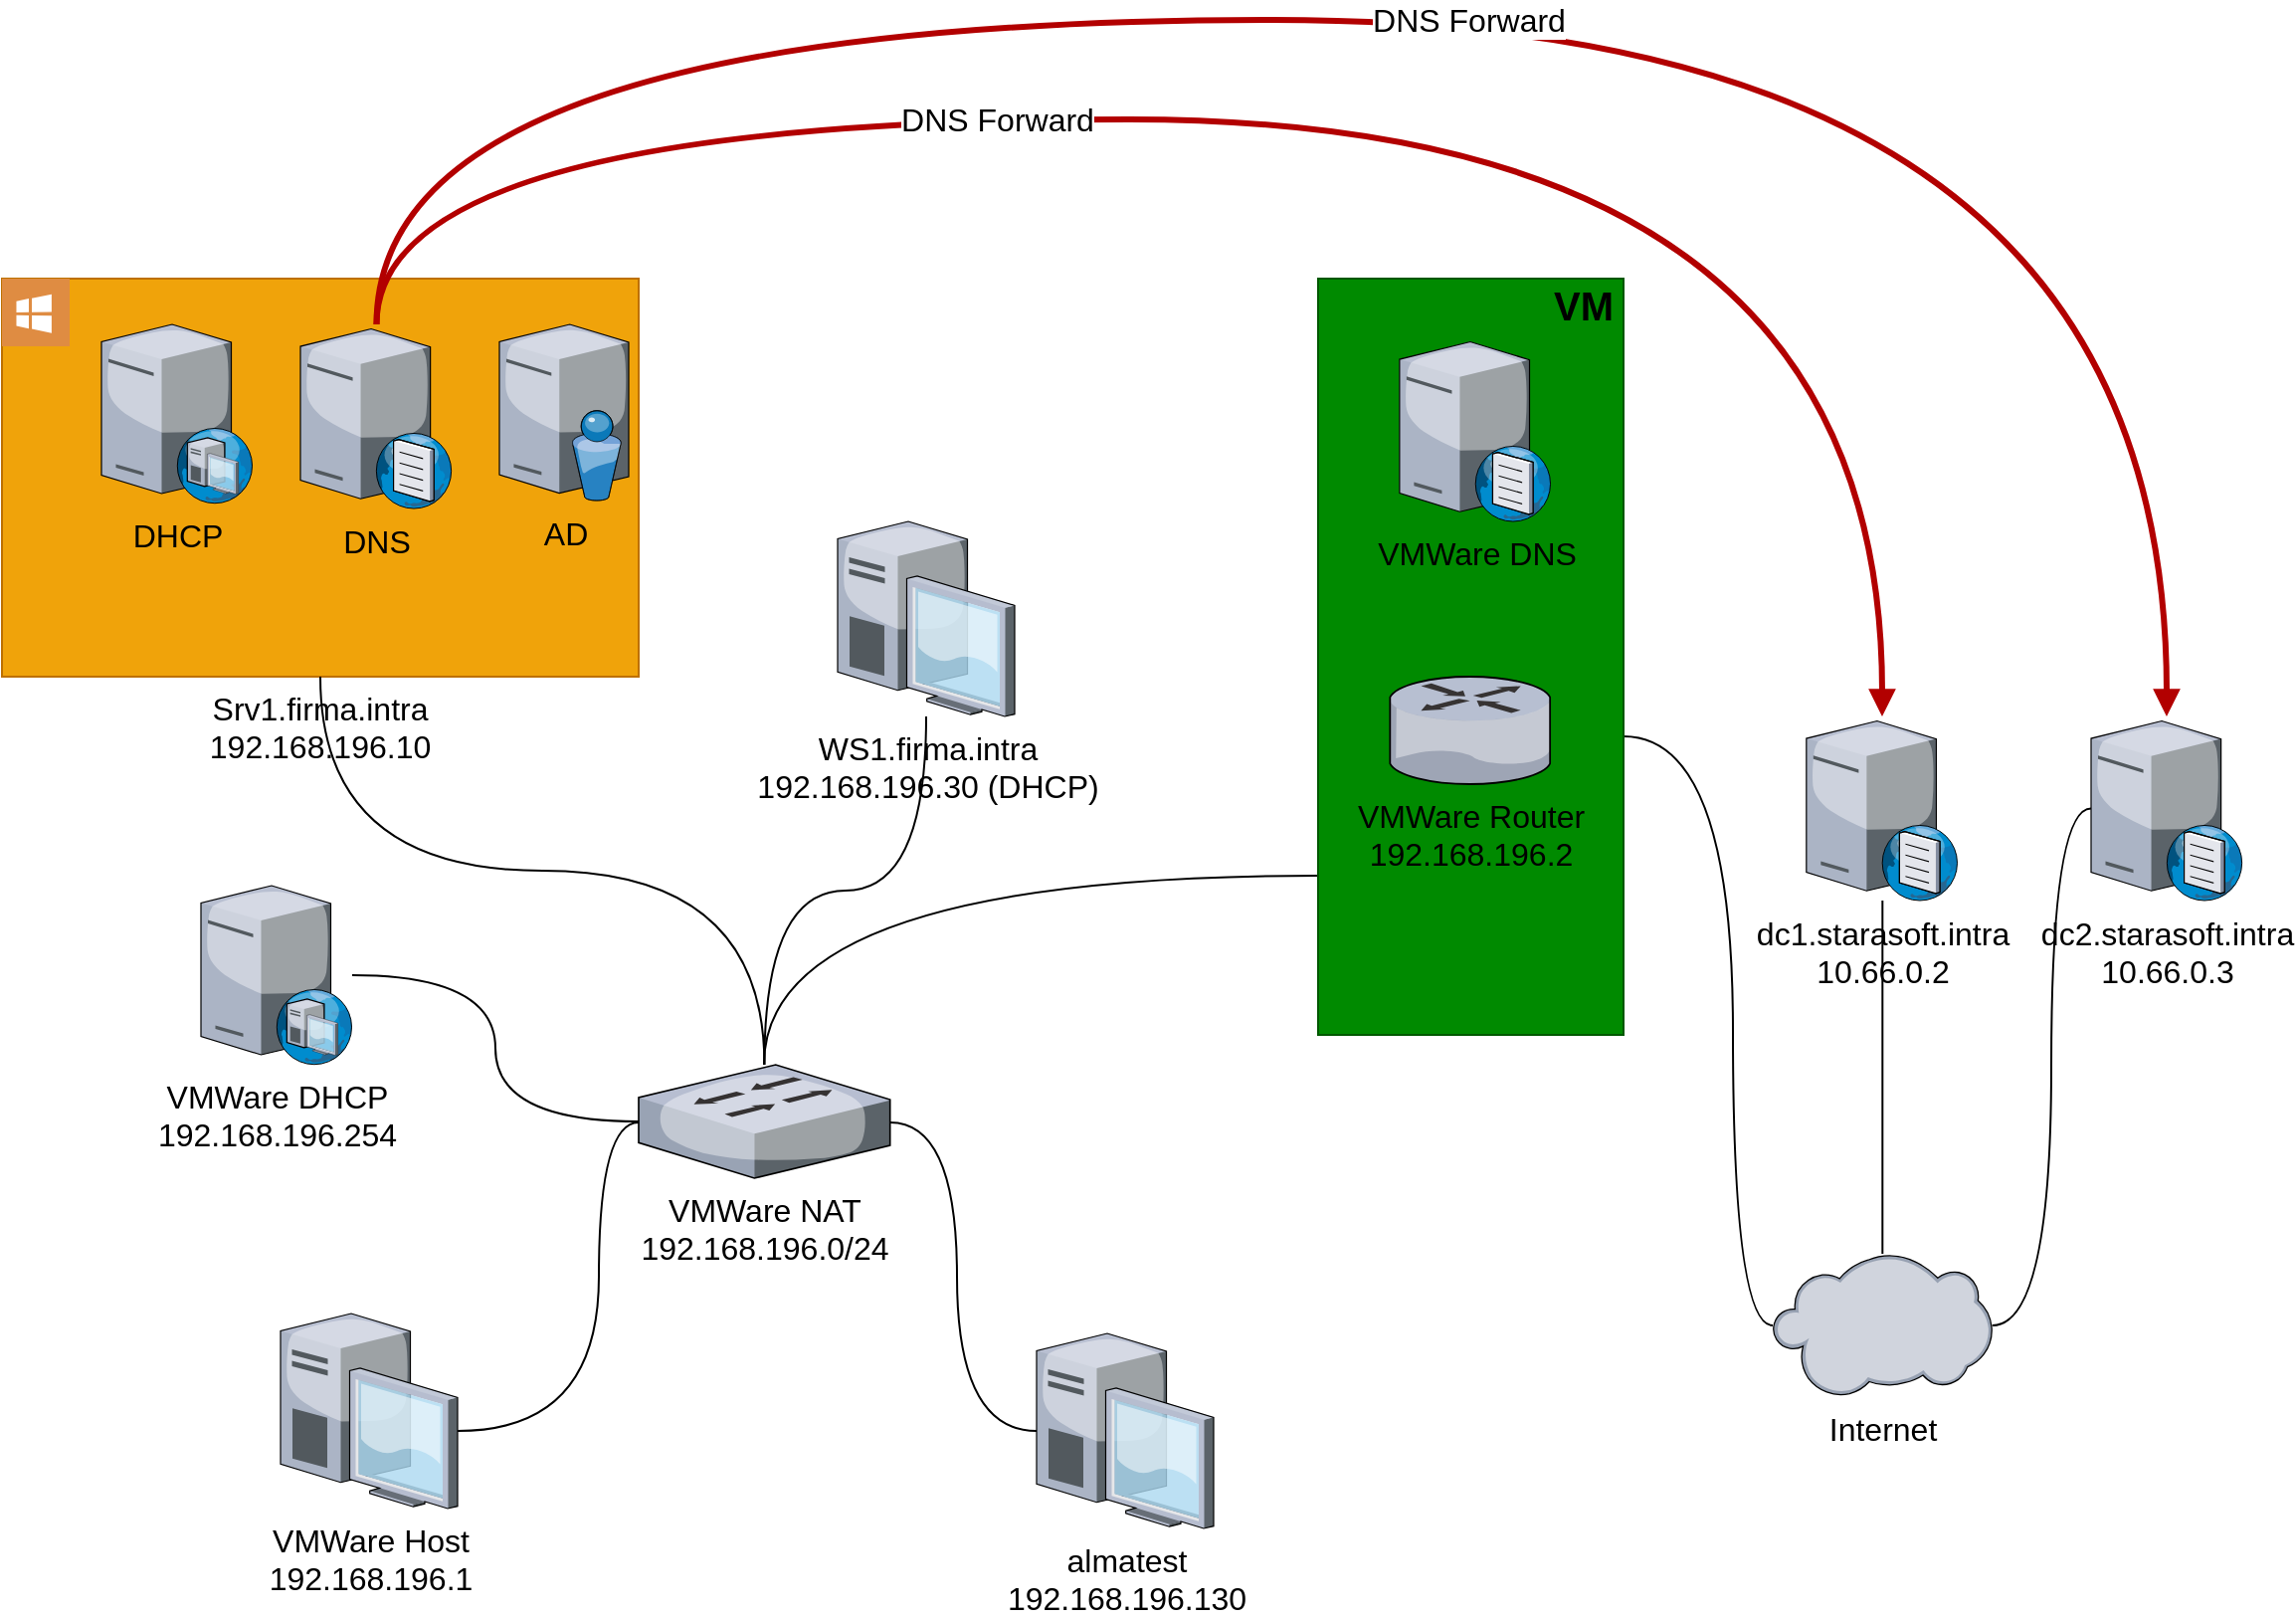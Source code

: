 <mxfile version="16.5.1" type="device" pages="4"><diagram id="X2Cgli3d2RzZHu1CnT3T" name="Page-1"><mxGraphModel dx="1893" dy="1778" grid="1" gridSize="10" guides="1" tooltips="1" connect="1" arrows="1" fold="1" page="1" pageScale="1" pageWidth="1169" pageHeight="827" math="0" shadow="0"><root><mxCell id="0"/><mxCell id="1" parent="0"/><mxCell id="2" style="edgeStyle=orthogonalEdgeStyle;shape=connector;curved=1;rounded=1;orthogonalLoop=1;jettySize=auto;html=1;labelBackgroundColor=default;fontFamily=Helvetica;fontSize=16;fontColor=#000000;endArrow=none;endFill=0;strokeColor=default;" parent="1" source="4" target="7" edge="1"><mxGeometry relative="1" as="geometry"><mxPoint x="895" y="480" as="targetPoint"/><Array as="points"><mxPoint x="870" y="220"/></Array></mxGeometry></mxCell><mxCell id="3" style="edgeStyle=orthogonalEdgeStyle;shape=connector;curved=1;rounded=1;orthogonalLoop=1;jettySize=auto;html=1;labelBackgroundColor=default;fontFamily=Helvetica;fontSize=16;fontColor=#000000;endArrow=none;endFill=0;strokeColor=default;" parent="1" source="4" target="5" edge="1"><mxGeometry relative="1" as="geometry"><Array as="points"><mxPoint x="383" y="290"/></Array></mxGeometry></mxCell><mxCell id="4" value="VM" style="rounded=0;fontFamily=Helvetica;fontSize=20;fillColor=#008a00;strokeColor=#005700;fontColor=#000000;labelPosition=right;verticalLabelPosition=top;align=left;verticalAlign=bottom;labelBackgroundColor=none;labelBorderColor=none;whiteSpace=wrap;html=1;fontStyle=1;spacingLeft=-37;spacingBottom=-28;" parent="1" vertex="1"><mxGeometry x="661.5" y="-10" width="153.5" height="380" as="geometry"/></mxCell><mxCell id="5" value="&lt;font style=&quot;font-size: 16px&quot;&gt;VMWare NAT&lt;br&gt;192.168.196.0/24&lt;br&gt;&lt;/font&gt;" style="verticalLabelPosition=bottom;sketch=0;aspect=fixed;html=1;verticalAlign=top;strokeColor=none;align=center;outlineConnect=0;shape=mxgraph.citrix.switch;" parent="1" vertex="1"><mxGeometry x="320" y="385" width="126.36" height="57" as="geometry"/></mxCell><mxCell id="6" value="VMWare Router&lt;br&gt;192.168.196.2" style="verticalLabelPosition=bottom;sketch=0;aspect=fixed;html=1;verticalAlign=top;strokeColor=none;align=center;outlineConnect=0;shape=mxgraph.citrix.router;fontSize=16;" parent="1" vertex="1"><mxGeometry x="697.57" y="190" width="81.37" height="54" as="geometry"/></mxCell><mxCell id="7" value="Internet" style="verticalLabelPosition=bottom;sketch=0;aspect=fixed;html=1;verticalAlign=top;strokeColor=none;align=center;outlineConnect=0;shape=mxgraph.citrix.cloud;fontSize=16;" parent="1" vertex="1"><mxGeometry x="890" y="480" width="110.32" height="72" as="geometry"/></mxCell><mxCell id="8" style="edgeStyle=orthogonalEdgeStyle;curved=1;orthogonalLoop=1;jettySize=auto;html=1;fontFamily=Helvetica;fontSize=16;fontColor=#000000;endArrow=none;endFill=0;" parent="1" source="9" target="5" edge="1"><mxGeometry relative="1" as="geometry"/></mxCell><mxCell id="9" value="WS1.firma.intra&lt;br&gt;192.168.196.30 (DHCP)" style="verticalLabelPosition=bottom;sketch=0;aspect=fixed;html=1;verticalAlign=top;strokeColor=none;align=center;outlineConnect=0;shape=mxgraph.citrix.desktop;fontSize=16;" parent="1" vertex="1"><mxGeometry x="420" y="112" width="89" height="98" as="geometry"/></mxCell><mxCell id="10" value="Srv1.firma.intra&#10;192.168.196.10" style="group;fontSize=16;labelPosition=center;verticalLabelPosition=bottom;align=center;verticalAlign=top;" parent="1" vertex="1" connectable="0"><mxGeometry y="-10" width="320" height="200" as="geometry"/></mxCell><mxCell id="11" value="" style="rounded=0;whiteSpace=wrap;html=1;fillColor=#f0a30a;fontColor=#000000;strokeColor=#BD7000;fontSize=16;labelPosition=center;verticalLabelPosition=bottom;align=center;verticalAlign=top;" parent="10" vertex="1"><mxGeometry width="320" height="200" as="geometry"/></mxCell><mxCell id="12" value="" style="sketch=0;pointerEvents=1;shadow=0;dashed=0;html=1;strokeColor=none;fillColor=#DF8C42;labelPosition=center;verticalLabelPosition=bottom;verticalAlign=top;align=center;outlineConnect=0;shape=mxgraph.veeam2.microsoft_windows;fontSize=16;" parent="10" vertex="1"><mxGeometry width="34" height="34" as="geometry"/></mxCell><mxCell id="13" value="AD" style="verticalLabelPosition=bottom;sketch=0;aspect=fixed;html=1;verticalAlign=top;strokeColor=none;align=center;outlineConnect=0;shape=mxgraph.citrix.directory_server;rounded=0;fontFamily=Helvetica;fontSize=16;fontColor=#000000;fillColor=#f0a30a;" parent="10" vertex="1"><mxGeometry x="250" y="23" width="65" height="88.5" as="geometry"/></mxCell><mxCell id="14" value="DNS" style="verticalLabelPosition=bottom;sketch=0;aspect=fixed;html=1;verticalAlign=top;strokeColor=none;align=center;outlineConnect=0;shape=mxgraph.citrix.dns_server;rounded=0;fontFamily=Helvetica;fontSize=16;fontColor=#000000;fillColor=#f0a30a;" parent="10" vertex="1"><mxGeometry x="150" y="23" width="76.5" height="92.5" as="geometry"/></mxCell><mxCell id="15" value="DHCP" style="verticalLabelPosition=bottom;sketch=0;aspect=fixed;html=1;verticalAlign=top;strokeColor=none;align=center;outlineConnect=0;shape=mxgraph.citrix.dhcp_server;rounded=0;fontFamily=Helvetica;fontSize=16;fontColor=#000000;fillColor=#f0a30a;" parent="10" vertex="1"><mxGeometry x="50" y="23" width="76" height="90" as="geometry"/></mxCell><mxCell id="16" style="edgeStyle=orthogonalEdgeStyle;curved=1;orthogonalLoop=1;jettySize=auto;html=1;fontFamily=Helvetica;fontSize=16;fontColor=#000000;endArrow=none;endFill=0;" parent="1" source="17" target="5" edge="1"><mxGeometry relative="1" as="geometry"><Array as="points"><mxPoint x="300" y="569"/><mxPoint x="300" y="414"/></Array></mxGeometry></mxCell><mxCell id="17" value="VMWare Host&lt;br&gt;192.168.196.1" style="verticalLabelPosition=bottom;sketch=0;aspect=fixed;html=1;verticalAlign=top;strokeColor=none;align=center;outlineConnect=0;shape=mxgraph.citrix.desktop;rounded=0;fontFamily=Helvetica;fontSize=16;fontColor=#000000;fillColor=#f0a30a;" parent="1" vertex="1"><mxGeometry x="140" y="510" width="89" height="98" as="geometry"/></mxCell><mxCell id="18" style="edgeStyle=orthogonalEdgeStyle;shape=connector;curved=1;rounded=1;orthogonalLoop=1;jettySize=auto;html=1;labelBackgroundColor=default;fontFamily=Helvetica;fontSize=16;fontColor=#000000;endArrow=none;endFill=0;strokeColor=default;" parent="1" source="19" target="5" edge="1"><mxGeometry relative="1" as="geometry"><Array as="points"><mxPoint x="480" y="414"/></Array></mxGeometry></mxCell><mxCell id="19" value="almatest&lt;br&gt;192.168.196.130" style="verticalLabelPosition=bottom;sketch=0;aspect=fixed;html=1;verticalAlign=top;strokeColor=none;align=center;outlineConnect=0;shape=mxgraph.citrix.desktop;rounded=0;fontFamily=Helvetica;fontSize=16;fontColor=#000000;fillColor=#f0a30a;" parent="1" vertex="1"><mxGeometry x="520" y="520" width="89" height="98" as="geometry"/></mxCell><mxCell id="20" style="edgeStyle=orthogonalEdgeStyle;orthogonalLoop=1;jettySize=auto;html=1;fontFamily=Helvetica;fontSize=16;fontColor=#000000;curved=1;endArrow=none;endFill=0;" parent="1" source="11" target="5" edge="1"><mxGeometry relative="1" as="geometry"/></mxCell><mxCell id="21" value="VMWare DNS" style="verticalLabelPosition=bottom;sketch=0;aspect=fixed;html=1;verticalAlign=top;strokeColor=none;align=center;outlineConnect=0;shape=mxgraph.citrix.dns_server;rounded=0;fontFamily=Helvetica;fontSize=16;fontColor=#000000;fillColor=#f0a30a;" parent="1" vertex="1"><mxGeometry x="702.44" y="19.5" width="76.5" height="92.5" as="geometry"/></mxCell><mxCell id="22" style="edgeStyle=orthogonalEdgeStyle;shape=connector;curved=1;rounded=1;orthogonalLoop=1;jettySize=auto;html=1;labelBackgroundColor=default;fontFamily=Helvetica;fontSize=16;fontColor=#000000;endArrow=none;endFill=0;strokeColor=default;" parent="1" source="23" target="5" edge="1"><mxGeometry relative="1" as="geometry"/></mxCell><mxCell id="23" value="VMWare DHCP&lt;br&gt;192.168.196.254" style="verticalLabelPosition=bottom;sketch=0;aspect=fixed;html=1;verticalAlign=top;strokeColor=none;align=center;outlineConnect=0;shape=mxgraph.citrix.dhcp_server;rounded=0;fontFamily=Helvetica;fontSize=16;fontColor=#000000;fillColor=default;" parent="1" vertex="1"><mxGeometry x="100" y="295" width="76" height="90" as="geometry"/></mxCell><mxCell id="24" style="edgeStyle=orthogonalEdgeStyle;shape=connector;curved=1;rounded=1;orthogonalLoop=1;jettySize=auto;html=1;labelBackgroundColor=default;fontFamily=Helvetica;fontSize=16;fontColor=#000000;endArrow=none;endFill=0;strokeColor=default;" parent="1" source="25" target="7" edge="1"><mxGeometry relative="1" as="geometry"/></mxCell><mxCell id="25" value="dc1.starasoft.intra&lt;br&gt;10.66.0.2" style="verticalLabelPosition=bottom;sketch=0;aspect=fixed;html=1;verticalAlign=top;strokeColor=none;align=center;outlineConnect=0;shape=mxgraph.citrix.dns_server;rounded=0;labelBackgroundColor=none;labelBorderColor=none;fontFamily=Helvetica;fontSize=16;fontColor=#000000;fillColor=default;" parent="1" vertex="1"><mxGeometry x="906.91" y="210" width="76.5" height="92.5" as="geometry"/></mxCell><mxCell id="26" style="edgeStyle=orthogonalEdgeStyle;shape=connector;curved=1;rounded=1;orthogonalLoop=1;jettySize=auto;html=1;labelBackgroundColor=default;fontFamily=Helvetica;fontSize=16;fontColor=#000000;endArrow=none;endFill=0;strokeColor=default;" parent="1" source="27" target="7" edge="1"><mxGeometry relative="1" as="geometry"><Array as="points"><mxPoint x="1030" y="256"/><mxPoint x="1030" y="516"/></Array></mxGeometry></mxCell><mxCell id="27" value="dc2.starasoft.intra&lt;br&gt;10.66.0.3" style="verticalLabelPosition=bottom;sketch=0;aspect=fixed;html=1;verticalAlign=top;strokeColor=none;align=center;outlineConnect=0;shape=mxgraph.citrix.dns_server;rounded=0;labelBackgroundColor=none;labelBorderColor=none;fontFamily=Helvetica;fontSize=16;fontColor=#000000;fillColor=default;" parent="1" vertex="1"><mxGeometry x="1050" y="210" width="76.5" height="92.5" as="geometry"/></mxCell><mxCell id="28" value="DNS Forward" style="edgeStyle=orthogonalEdgeStyle;shape=connector;curved=1;rounded=1;orthogonalLoop=1;jettySize=auto;html=1;labelBackgroundColor=default;fontFamily=Helvetica;fontSize=16;fontColor=#000000;endArrow=block;endFill=1;strokeColor=#B20000;fillColor=#e51400;strokeWidth=3;" parent="1" source="14" target="25" edge="1"><mxGeometry x="-0.285" relative="1" as="geometry"><Array as="points"><mxPoint x="188" y="-90"/><mxPoint x="945" y="-90"/></Array><mxPoint as="offset"/></mxGeometry></mxCell><mxCell id="29" value="DNS Forward" style="edgeStyle=orthogonalEdgeStyle;shape=connector;curved=1;rounded=1;orthogonalLoop=1;jettySize=auto;html=1;labelBackgroundColor=default;fontFamily=Helvetica;fontSize=16;fontColor=#000000;endArrow=block;endFill=1;strokeColor=#B20000;strokeWidth=3;fillColor=#e51400;" parent="1" source="14" target="27" edge="1"><mxGeometry relative="1" as="geometry"><Array as="points"><mxPoint x="188" y="-140"/><mxPoint x="1088" y="-140"/></Array></mxGeometry></mxCell></root></mxGraphModel></diagram><diagram id="mBOzR52Gz5ZWlHKMC-br" name="Page-2"><mxGraphModel dx="1420" dy="713" grid="1" gridSize="10" guides="1" tooltips="1" connect="1" arrows="1" fold="1" page="1" pageScale="1" pageWidth="1169" pageHeight="827" math="0" shadow="0"><root><mxCell id="XLQ6mLpk4yxNJlWSiSDh-0"/><mxCell id="XLQ6mLpk4yxNJlWSiSDh-1" parent="XLQ6mLpk4yxNJlWSiSDh-0"/><mxCell id="XLQ6mLpk4yxNJlWSiSDh-9" style="edgeStyle=orthogonalEdgeStyle;curved=1;orthogonalLoop=1;jettySize=auto;html=1;fontSize=16;endArrow=none;endFill=0;strokeWidth=2;" edge="1" parent="XLQ6mLpk4yxNJlWSiSDh-1" source="XLQ6mLpk4yxNJlWSiSDh-2" target="XLQ6mLpk4yxNJlWSiSDh-3"><mxGeometry relative="1" as="geometry"><Array as="points"><mxPoint x="348" y="258"/><mxPoint x="348" y="290"/></Array></mxGeometry></mxCell><mxCell id="XLQ6mLpk4yxNJlWSiSDh-2" value="&lt;font style=&quot;font-size: 14px&quot;&gt;Organisaation 1 reititin&amp;nbsp;&lt;br&gt;(Default gateway)&lt;/font&gt;" style="verticalLabelPosition=bottom;sketch=0;aspect=fixed;html=1;verticalAlign=top;strokeColor=none;align=center;outlineConnect=0;shape=mxgraph.citrix.router;fontSize=16;" vertex="1" parent="XLQ6mLpk4yxNJlWSiSDh-1"><mxGeometry x="190" y="240" width="55" height="36.5" as="geometry"/></mxCell><mxCell id="XLQ6mLpk4yxNJlWSiSDh-3" value="&lt;font style=&quot;font-size: 14px&quot;&gt;Operaattorin reititin&lt;/font&gt;" style="verticalLabelPosition=bottom;sketch=0;aspect=fixed;html=1;verticalAlign=top;strokeColor=none;align=center;outlineConnect=0;shape=mxgraph.citrix.router;fontSize=16;" vertex="1" parent="XLQ6mLpk4yxNJlWSiSDh-1"><mxGeometry x="740" y="333.5" width="55" height="36.5" as="geometry"/></mxCell><mxCell id="XLQ6mLpk4yxNJlWSiSDh-4" value="&lt;font style=&quot;font-size: 14px&quot;&gt;86.84.124.1/30&lt;/font&gt;" style="text;html=1;align=center;verticalAlign=middle;resizable=0;points=[];autosize=1;strokeColor=none;fillColor=none;fontSize=16;" vertex="1" parent="XLQ6mLpk4yxNJlWSiSDh-1"><mxGeometry x="670" y="210" width="110" height="30" as="geometry"/></mxCell><mxCell id="XLQ6mLpk4yxNJlWSiSDh-7" value="&lt;font style=&quot;font-size: 14px&quot;&gt;86.84.124.1/30&lt;/font&gt;" style="text;html=1;align=center;verticalAlign=middle;resizable=0;points=[];autosize=1;strokeColor=none;fillColor=none;fontSize=16;" vertex="1" parent="XLQ6mLpk4yxNJlWSiSDh-1"><mxGeometry x="175" y="155" width="110" height="30" as="geometry"/></mxCell><mxCell id="XLQ6mLpk4yxNJlWSiSDh-8" value="" style="endArrow=classic;html=1;fontSize=16;strokeWidth=3;curved=1;exitX=0.508;exitY=1.1;exitDx=0;exitDy=0;exitPerimeter=0;fillColor=#e51400;strokeColor=#B20000;" edge="1" parent="XLQ6mLpk4yxNJlWSiSDh-1" source="XLQ6mLpk4yxNJlWSiSDh-7" target="XLQ6mLpk4yxNJlWSiSDh-2"><mxGeometry width="50" height="50" relative="1" as="geometry"><mxPoint x="220" y="230" as="sourcePoint"/><mxPoint x="280" y="240" as="targetPoint"/></mxGeometry></mxCell><mxCell id="XLQ6mLpk4yxNJlWSiSDh-10" value="" style="endArrow=classic;html=1;fontSize=16;strokeWidth=2;curved=1;exitX=0.565;exitY=-0.014;exitDx=0;exitDy=0;exitPerimeter=0;fillColor=#e51400;strokeColor=#B20000;" edge="1" parent="XLQ6mLpk4yxNJlWSiSDh-1" source="XLQ6mLpk4yxNJlWSiSDh-11"><mxGeometry width="50" height="50" relative="1" as="geometry"><mxPoint x="320" y="370" as="sourcePoint"/><mxPoint x="360" y="290" as="targetPoint"/><Array as="points"><mxPoint x="340" y="330"/></Array></mxGeometry></mxCell><mxCell id="XLQ6mLpk4yxNJlWSiSDh-11" value="&lt;font style=&quot;font-size: 14px&quot;&gt;Linkkiverkko 1&lt;br&gt;Verkon osoite 86.84.124.0&lt;br&gt;Broadcast-osoite 86.84.124.3&lt;br&gt;&lt;/font&gt;" style="text;html=1;align=center;verticalAlign=middle;resizable=0;points=[];autosize=1;strokeColor=none;fillColor=none;fontSize=16;" vertex="1" parent="XLQ6mLpk4yxNJlWSiSDh-1"><mxGeometry x="210" y="370" width="200" height="70" as="geometry"/></mxCell><mxCell id="XLQ6mLpk4yxNJlWSiSDh-12" value="" style="endArrow=classic;html=1;fontSize=16;strokeWidth=3;curved=1;fillColor=#e51400;strokeColor=#B20000;" edge="1" parent="XLQ6mLpk4yxNJlWSiSDh-1" source="XLQ6mLpk4yxNJlWSiSDh-4"><mxGeometry width="50" height="50" relative="1" as="geometry"><mxPoint x="779.9" y="281.5" as="sourcePoint"/><mxPoint x="770" y="320" as="targetPoint"/><Array as="points"><mxPoint x="750" y="260"/></Array></mxGeometry></mxCell><mxCell id="XLQ6mLpk4yxNJlWSiSDh-15" style="edgeStyle=orthogonalEdgeStyle;curved=1;orthogonalLoop=1;jettySize=auto;html=1;fontSize=14;endArrow=none;endFill=0;strokeWidth=2;" edge="1" parent="XLQ6mLpk4yxNJlWSiSDh-1" source="XLQ6mLpk4yxNJlWSiSDh-14" target="XLQ6mLpk4yxNJlWSiSDh-3"><mxGeometry relative="1" as="geometry"><Array as="points"><mxPoint x="820" y="98"/><mxPoint x="820" y="352"/></Array></mxGeometry></mxCell><mxCell id="XLQ6mLpk4yxNJlWSiSDh-14" value="&lt;font style=&quot;font-size: 14px&quot;&gt;Organisaation 2 reititin&amp;nbsp;&lt;br&gt;(Default gateway)&lt;/font&gt;" style="verticalLabelPosition=top;sketch=0;aspect=fixed;html=1;verticalAlign=bottom;strokeColor=none;align=center;outlineConnect=0;shape=mxgraph.citrix.router;fontSize=16;labelPosition=center;" vertex="1" parent="XLQ6mLpk4yxNJlWSiSDh-1"><mxGeometry x="840" y="80" width="52.74" height="35" as="geometry"/></mxCell><mxCell id="XLQ6mLpk4yxNJlWSiSDh-16" value="&lt;font style=&quot;font-size: 14px&quot;&gt;Linkkiverkko 2&lt;br&gt;Verkon osoite 86.84.124.4&lt;br&gt;Broadcast-osoite 86.84.124.7&lt;br&gt;&lt;/font&gt;" style="text;html=1;align=center;verticalAlign=middle;resizable=0;points=[];autosize=1;strokeColor=none;fillColor=none;fontSize=16;" vertex="1" parent="XLQ6mLpk4yxNJlWSiSDh-1"><mxGeometry x="910" y="240" width="200" height="70" as="geometry"/></mxCell><mxCell id="XLQ6mLpk4yxNJlWSiSDh-17" value="" style="endArrow=classic;html=1;fontSize=14;strokeWidth=2;curved=1;fillColor=#e51400;strokeColor=#B20000;" edge="1" parent="XLQ6mLpk4yxNJlWSiSDh-1" source="XLQ6mLpk4yxNJlWSiSDh-16"><mxGeometry width="50" height="50" relative="1" as="geometry"><mxPoint x="900" y="260" as="sourcePoint"/><mxPoint x="840" y="260" as="targetPoint"/></mxGeometry></mxCell><mxCell id="XLQ6mLpk4yxNJlWSiSDh-18" value="86.84.124.5/30" style="text;html=1;align=center;verticalAlign=middle;resizable=0;points=[];autosize=1;strokeColor=none;fillColor=none;fontSize=14;" vertex="1" parent="XLQ6mLpk4yxNJlWSiSDh-1"><mxGeometry x="910" y="380" width="110" height="20" as="geometry"/></mxCell><mxCell id="XLQ6mLpk4yxNJlWSiSDh-19" value="86.84.124.6/30" style="text;html=1;align=center;verticalAlign=middle;resizable=0;points=[];autosize=1;strokeColor=none;fillColor=none;fontSize=14;" vertex="1" parent="XLQ6mLpk4yxNJlWSiSDh-1"><mxGeometry x="610" y="60" width="110" height="20" as="geometry"/></mxCell><mxCell id="XLQ6mLpk4yxNJlWSiSDh-20" value="" style="endArrow=classic;html=1;fontSize=14;strokeWidth=2;curved=1;exitX=1.036;exitY=0.5;exitDx=0;exitDy=0;exitPerimeter=0;fillColor=#e51400;strokeColor=#B20000;" edge="1" parent="XLQ6mLpk4yxNJlWSiSDh-1" source="XLQ6mLpk4yxNJlWSiSDh-19"><mxGeometry width="50" height="50" relative="1" as="geometry"><mxPoint x="710" y="165" as="sourcePoint"/><mxPoint x="780" y="70" as="targetPoint"/></mxGeometry></mxCell><mxCell id="XLQ6mLpk4yxNJlWSiSDh-21" value="" style="endArrow=classic;html=1;fontSize=14;strokeWidth=2;curved=1;exitX=-0.018;exitY=0;exitDx=0;exitDy=0;exitPerimeter=0;fillColor=#e51400;strokeColor=#B20000;" edge="1" parent="XLQ6mLpk4yxNJlWSiSDh-1" source="XLQ6mLpk4yxNJlWSiSDh-18"><mxGeometry width="50" height="50" relative="1" as="geometry"><mxPoint x="840" y="390" as="sourcePoint"/><mxPoint x="820" y="360" as="targetPoint"/></mxGeometry></mxCell><mxCell id="XLQ6mLpk4yxNJlWSiSDh-22" value="Kaikkien&lt;br&gt;linkkiverkkojen&lt;br&gt;pistemaski&lt;br&gt;255.255.255.252" style="text;html=1;align=center;verticalAlign=middle;resizable=0;points=[];autosize=1;strokeColor=none;fillColor=none;fontSize=14;" vertex="1" parent="XLQ6mLpk4yxNJlWSiSDh-1"><mxGeometry x="700" y="430" width="120" height="70" as="geometry"/></mxCell></root></mxGraphModel></diagram><diagram id="XDOCqIYtco9A2-IvqrrD" name="Page-3"><mxGraphModel dx="1893" dy="951" grid="1" gridSize="10" guides="1" tooltips="1" connect="1" arrows="1" fold="1" page="1" pageScale="1" pageWidth="1169" pageHeight="827" math="0" shadow="0"><root><mxCell id="lnC4B6u8NRKZE9-eZ9Cn-0"/><mxCell id="lnC4B6u8NRKZE9-eZ9Cn-1" parent="lnC4B6u8NRKZE9-eZ9Cn-0"/><mxCell id="lnC4B6u8NRKZE9-eZ9Cn-15" value="" style="group;rotation=-15;" vertex="1" connectable="0" parent="lnC4B6u8NRKZE9-eZ9Cn-1"><mxGeometry x="540" y="250" width="190" height="242.5" as="geometry"/></mxCell><mxCell id="lnC4B6u8NRKZE9-eZ9Cn-7" value="" style="shape=hexagon;perimeter=hexagonPerimeter2;whiteSpace=wrap;html=1;fixedSize=1;fontSize=14;rotation=-15;" vertex="1" parent="lnC4B6u8NRKZE9-eZ9Cn-15"><mxGeometry x="1" y="67" width="130" height="90" as="geometry"/></mxCell><mxCell id="lnC4B6u8NRKZE9-eZ9Cn-8" value="" style="rounded=0;whiteSpace=wrap;html=1;fontSize=14;rotation=75;" vertex="1" parent="lnC4B6u8NRKZE9-eZ9Cn-15"><mxGeometry x="12" y="13" width="67.5" height="47.5" as="geometry"/></mxCell><mxCell id="lnC4B6u8NRKZE9-eZ9Cn-9" value="" style="rounded=0;whiteSpace=wrap;html=1;fontSize=14;rotation=75;" vertex="1" parent="lnC4B6u8NRKZE9-eZ9Cn-15"><mxGeometry x="80" y="168" width="60" height="20" as="geometry"/></mxCell><mxCell id="lnC4B6u8NRKZE9-eZ9Cn-10" value="" style="rounded=0;whiteSpace=wrap;html=1;fontSize=14;rotation=75;" vertex="1" parent="lnC4B6u8NRKZE9-eZ9Cn-15"><mxGeometry x="32" y="181" width="60" height="20" as="geometry"/></mxCell><mxCell id="lnC4B6u8NRKZE9-eZ9Cn-23" value="&lt;font style=&quot;font-size: 29px&quot;&gt;UPD&lt;/font&gt;" style="text;html=1;align=center;verticalAlign=middle;resizable=0;points=[];autosize=1;strokeColor=none;fillColor=none;fontSize=14;rotation=-15;" vertex="1" parent="lnC4B6u8NRKZE9-eZ9Cn-15"><mxGeometry x="22" y="99.5" width="80" height="30" as="geometry"/></mxCell><mxCell id="lnC4B6u8NRKZE9-eZ9Cn-29" value="" style="ellipse;whiteSpace=wrap;html=1;fontSize=22;fillColor=none;fontColor=#ffffff;strokeColor=#B20000;strokeWidth=3;" vertex="1" parent="lnC4B6u8NRKZE9-eZ9Cn-15"><mxGeometry x="-60" y="-25" width="270" height="267.5" as="geometry"/></mxCell><mxCell id="lnC4B6u8NRKZE9-eZ9Cn-34" value="" style="endArrow=classic;html=1;fontSize=16;strokeWidth=3;curved=1;fillColor=#e51400;strokeColor=#B20000;exitX=0.485;exitY=1.1;exitDx=0;exitDy=0;exitPerimeter=0;" edge="1" parent="lnC4B6u8NRKZE9-eZ9Cn-15" source="lnC4B6u8NRKZE9-eZ9Cn-33"><mxGeometry width="50" height="50" relative="1" as="geometry"><mxPoint x="170" y="154" as="sourcePoint"/><mxPoint x="130" y="174" as="targetPoint"/></mxGeometry></mxCell><mxCell id="lnC4B6u8NRKZE9-eZ9Cn-36" value="" style="endArrow=classic;html=1;fontSize=16;strokeWidth=3;curved=1;exitX=0.467;exitY=-0.05;exitDx=0;exitDy=0;exitPerimeter=0;fillColor=#e51400;strokeColor=#B20000;" edge="1" parent="lnC4B6u8NRKZE9-eZ9Cn-15" source="lnC4B6u8NRKZE9-eZ9Cn-35"><mxGeometry width="50" height="50" relative="1" as="geometry"><mxPoint x="102" y="290" as="sourcePoint"/><mxPoint x="72" y="220" as="targetPoint"/></mxGeometry></mxCell><mxCell id="lnC4B6u8NRKZE9-eZ9Cn-16" value="" style="group;rotation=30;" vertex="1" connectable="0" parent="lnC4B6u8NRKZE9-eZ9Cn-1"><mxGeometry x="140" y="242.5" width="130" height="217.5" as="geometry"/></mxCell><mxCell id="lnC4B6u8NRKZE9-eZ9Cn-2" value="" style="shape=hexagon;perimeter=hexagonPerimeter2;whiteSpace=wrap;html=1;fixedSize=1;fontSize=14;rotation=30;" vertex="1" parent="lnC4B6u8NRKZE9-eZ9Cn-16"><mxGeometry x="-2" y="67" width="130" height="90" as="geometry"/></mxCell><mxCell id="lnC4B6u8NRKZE9-eZ9Cn-3" value="" style="rounded=0;whiteSpace=wrap;html=1;fontSize=14;rotation=120;" vertex="1" parent="lnC4B6u8NRKZE9-eZ9Cn-16"><mxGeometry x="69" y="20" width="67.5" height="47.5" as="geometry"/></mxCell><mxCell id="lnC4B6u8NRKZE9-eZ9Cn-4" value="" style="rounded=0;whiteSpace=wrap;html=1;fontSize=14;rotation=120;" vertex="1" parent="lnC4B6u8NRKZE9-eZ9Cn-16"><mxGeometry x="17" y="179" width="60" height="20" as="geometry"/></mxCell><mxCell id="lnC4B6u8NRKZE9-eZ9Cn-5" value="" style="rounded=0;whiteSpace=wrap;html=1;fontSize=14;rotation=120;" vertex="1" parent="lnC4B6u8NRKZE9-eZ9Cn-16"><mxGeometry x="-26" y="154" width="60" height="20" as="geometry"/></mxCell><mxCell id="lnC4B6u8NRKZE9-eZ9Cn-21" value="&lt;font style=&quot;font-size: 29px&quot;&gt;UPD&lt;/font&gt;" style="text;html=1;align=center;verticalAlign=middle;resizable=0;points=[];autosize=1;strokeColor=none;fillColor=none;fontSize=14;rotation=30;" vertex="1" parent="lnC4B6u8NRKZE9-eZ9Cn-16"><mxGeometry x="23" y="97" width="80" height="30" as="geometry"/></mxCell><mxCell id="lnC4B6u8NRKZE9-eZ9Cn-24" value="" style="endArrow=none;html=1;fontSize=29;strokeWidth=22;curved=1;exitX=0;exitY=0.5;exitDx=0;exitDy=0;" edge="1" parent="lnC4B6u8NRKZE9-eZ9Cn-1" source="lnC4B6u8NRKZE9-eZ9Cn-3"><mxGeometry width="50" height="50" relative="1" as="geometry"><mxPoint x="360" y="220" as="sourcePoint"/><mxPoint x="580" y="257" as="targetPoint"/><Array as="points"><mxPoint x="250" y="210"/><mxPoint x="430" y="140"/><mxPoint x="560" y="210"/></Array></mxGeometry></mxCell><mxCell id="lnC4B6u8NRKZE9-eZ9Cn-26" value="&lt;font style=&quot;font-size: 22px&quot;&gt;Yhteys&lt;br&gt;(connection)&lt;br&gt;&lt;/font&gt;" style="text;html=1;align=center;verticalAlign=middle;resizable=0;points=[];autosize=1;strokeColor=none;fillColor=none;fontSize=29;" vertex="1" parent="lnC4B6u8NRKZE9-eZ9Cn-1"><mxGeometry x="310" y="270" width="140" height="80" as="geometry"/></mxCell><mxCell id="lnC4B6u8NRKZE9-eZ9Cn-27" value="" style="endArrow=classic;html=1;fontSize=22;strokeWidth=3;curved=1;fillColor=#e51400;strokeColor=#B20000;" edge="1" parent="lnC4B6u8NRKZE9-eZ9Cn-1"><mxGeometry width="50" height="50" relative="1" as="geometry"><mxPoint x="420" y="270" as="sourcePoint"/><mxPoint x="500" y="210" as="targetPoint"/></mxGeometry></mxCell><mxCell id="lnC4B6u8NRKZE9-eZ9Cn-31" value="&lt;font&gt;&lt;font style=&quot;font-size: 16px&quot;&gt;Socket&lt;/font&gt;&lt;br&gt;&lt;/font&gt;" style="text;html=1;align=center;verticalAlign=middle;resizable=0;points=[];autosize=1;strokeColor=none;fillColor=none;fontSize=22;" vertex="1" parent="lnC4B6u8NRKZE9-eZ9Cn-1"><mxGeometry x="380" y="510" width="60" height="30" as="geometry"/></mxCell><mxCell id="lnC4B6u8NRKZE9-eZ9Cn-32" value="" style="endArrow=classic;html=1;fontSize=16;strokeWidth=3;curved=1;fillColor=#e51400;strokeColor=#B20000;exitX=0.8;exitY=0;exitDx=0;exitDy=0;exitPerimeter=0;" edge="1" parent="lnC4B6u8NRKZE9-eZ9Cn-1" source="lnC4B6u8NRKZE9-eZ9Cn-31"><mxGeometry width="50" height="50" relative="1" as="geometry"><mxPoint x="440" y="500" as="sourcePoint"/><mxPoint x="490" y="450" as="targetPoint"/></mxGeometry></mxCell><mxCell id="lnC4B6u8NRKZE9-eZ9Cn-33" value="Vastaanottajan&amp;nbsp;&lt;br&gt;IP-osoite" style="text;html=1;align=center;verticalAlign=middle;resizable=0;points=[];autosize=1;strokeColor=none;fillColor=none;fontSize=16;" vertex="1" parent="lnC4B6u8NRKZE9-eZ9Cn-1"><mxGeometry x="840" y="380" width="130" height="40" as="geometry"/></mxCell><mxCell id="lnC4B6u8NRKZE9-eZ9Cn-35" value="Vastaanottajan&lt;br&gt;porttinumero&lt;br&gt;(kiinteä)" style="text;html=1;align=center;verticalAlign=middle;resizable=0;points=[];autosize=1;strokeColor=none;fillColor=none;fontSize=16;" vertex="1" parent="lnC4B6u8NRKZE9-eZ9Cn-1"><mxGeometry x="610" y="590" width="120" height="60" as="geometry"/></mxCell><mxCell id="lnC4B6u8NRKZE9-eZ9Cn-37" value="Lähettäjän&lt;br&gt;IP-osoite" style="text;html=1;align=center;verticalAlign=middle;resizable=0;points=[];autosize=1;strokeColor=none;fillColor=none;fontSize=16;" vertex="1" parent="lnC4B6u8NRKZE9-eZ9Cn-1"><mxGeometry x="20" y="260" width="90" height="40" as="geometry"/></mxCell><mxCell id="lnC4B6u8NRKZE9-eZ9Cn-38" value="" style="endArrow=classic;html=1;fontSize=16;strokeWidth=3;curved=1;exitX=0.6;exitY=1.075;exitDx=0;exitDy=0;exitPerimeter=0;fillColor=#e51400;strokeColor=#B20000;" edge="1" parent="lnC4B6u8NRKZE9-eZ9Cn-1" source="lnC4B6u8NRKZE9-eZ9Cn-37"><mxGeometry width="50" height="50" relative="1" as="geometry"><mxPoint x="40" y="390" as="sourcePoint"/><mxPoint x="120" y="410" as="targetPoint"/></mxGeometry></mxCell><mxCell id="lnC4B6u8NRKZE9-eZ9Cn-39" value="Lähettäjän&lt;br&gt;porttinumero&lt;br&gt;(dynaaminen)" style="text;html=1;align=center;verticalAlign=middle;resizable=0;points=[];autosize=1;strokeColor=none;fillColor=none;fontSize=16;" vertex="1" parent="lnC4B6u8NRKZE9-eZ9Cn-1"><mxGeometry x="190" y="510" width="110" height="60" as="geometry"/></mxCell><mxCell id="lnC4B6u8NRKZE9-eZ9Cn-41" value="" style="endArrow=classic;html=1;fontSize=16;strokeWidth=3;curved=1;fillColor=#e51400;strokeColor=#B20000;" edge="1" parent="lnC4B6u8NRKZE9-eZ9Cn-1"><mxGeometry width="50" height="50" relative="1" as="geometry"><mxPoint x="230" y="510" as="sourcePoint"/><mxPoint x="200" y="460" as="targetPoint"/></mxGeometry></mxCell><mxCell id="lnC4B6u8NRKZE9-eZ9Cn-42" value="Asiakas&lt;br&gt;(client)" style="verticalLabelPosition=bottom;sketch=0;aspect=fixed;html=1;verticalAlign=top;strokeColor=none;align=center;outlineConnect=0;shape=mxgraph.citrix.desktop;fontSize=16;fillColor=none;gradientColor=#ffffff;" vertex="1" parent="lnC4B6u8NRKZE9-eZ9Cn-1"><mxGeometry x="40" y="600" width="89" height="98" as="geometry"/></mxCell><mxCell id="lnC4B6u8NRKZE9-eZ9Cn-43" value="Palvelin&lt;br&gt;(server)" style="verticalLabelPosition=bottom;sketch=0;aspect=fixed;html=1;verticalAlign=top;strokeColor=none;align=center;outlineConnect=0;shape=mxgraph.citrix.web_server;fontSize=16;fillColor=none;gradientColor=#ffffff;" vertex="1" parent="lnC4B6u8NRKZE9-eZ9Cn-1"><mxGeometry x="1040" y="431" width="76.5" height="90" as="geometry"/></mxCell></root></mxGraphModel></diagram><diagram id="50-PIbB5I6ujXDyDpWV6" name="Page-4"><mxGraphModel dx="1420" dy="713" grid="1" gridSize="10" guides="1" tooltips="1" connect="1" arrows="1" fold="1" page="1" pageScale="1" pageWidth="1169" pageHeight="827" math="0" shadow="0"><root><mxCell id="quaaRZAzUWdNZYwVW-jd-0"/><mxCell id="quaaRZAzUWdNZYwVW-jd-1" parent="quaaRZAzUWdNZYwVW-jd-0"/><mxCell id="quaaRZAzUWdNZYwVW-jd-2" value="" style="rounded=0;whiteSpace=wrap;html=1;fontSize=16;strokeWidth=4;fillColor=#fad9d5;strokeColor=#ae4132;" vertex="1" parent="quaaRZAzUWdNZYwVW-jd-1"><mxGeometry x="60" y="40" width="980" height="130" as="geometry"/></mxCell><mxCell id="quaaRZAzUWdNZYwVW-jd-3" value="" style="rounded=0;whiteSpace=wrap;html=1;fontSize=16;strokeWidth=4;fillColor=#fff2cc;strokeColor=#d6b656;" vertex="1" parent="quaaRZAzUWdNZYwVW-jd-1"><mxGeometry x="170" y="50" width="860" height="110" as="geometry"/></mxCell><mxCell id="quaaRZAzUWdNZYwVW-jd-4" value="" style="rounded=0;whiteSpace=wrap;html=1;fontSize=16;strokeWidth=4;fillColor=#dae8fc;strokeColor=#6c8ebf;" vertex="1" parent="quaaRZAzUWdNZYwVW-jd-1"><mxGeometry x="250" y="60" width="770" height="90" as="geometry"/></mxCell><mxCell id="quaaRZAzUWdNZYwVW-jd-5" value="" style="rounded=0;whiteSpace=wrap;html=1;fontSize=16;strokeWidth=4;fillColor=#d5e8d4;strokeColor=#82b366;" vertex="1" parent="quaaRZAzUWdNZYwVW-jd-1"><mxGeometry x="340" y="75" width="670" height="60" as="geometry"/></mxCell><mxCell id="quaaRZAzUWdNZYwVW-jd-6" value="" style="endArrow=classic;html=1;fontSize=16;strokeWidth=3;curved=1;entryX=0.032;entryY=1.023;entryDx=0;entryDy=0;entryPerimeter=0;fillColor=#e51400;strokeColor=#B20000;" edge="1" parent="quaaRZAzUWdNZYwVW-jd-1" target="quaaRZAzUWdNZYwVW-jd-2"><mxGeometry width="50" height="50" relative="1" as="geometry"><mxPoint x="91" y="220" as="sourcePoint"/><mxPoint x="140" y="240" as="targetPoint"/></mxGeometry></mxCell><mxCell id="quaaRZAzUWdNZYwVW-jd-7" value="Ethernet-&lt;br&gt;kehys&lt;br&gt;(Frame)" style="text;html=1;align=center;verticalAlign=middle;resizable=0;points=[];autosize=1;strokeColor=none;fillColor=none;fontSize=16;" vertex="1" parent="quaaRZAzUWdNZYwVW-jd-1"><mxGeometry x="30" y="220" width="80" height="60" as="geometry"/></mxCell><mxCell id="quaaRZAzUWdNZYwVW-jd-8" value="" style="endArrow=classic;html=1;fontSize=16;strokeWidth=3;curved=1;entryX=0.032;entryY=1.023;entryDx=0;entryDy=0;entryPerimeter=0;fillColor=#e51400;strokeColor=#B20000;" edge="1" parent="quaaRZAzUWdNZYwVW-jd-1"><mxGeometry width="50" height="50" relative="1" as="geometry"><mxPoint x="209.5" y="240" as="sourcePoint"/><mxPoint x="209.86" y="160" as="targetPoint"/></mxGeometry></mxCell><mxCell id="quaaRZAzUWdNZYwVW-jd-9" value="IP-&lt;br&gt;datagrammi" style="text;html=1;align=center;verticalAlign=middle;resizable=0;points=[];autosize=1;strokeColor=none;fillColor=none;fontSize=16;" vertex="1" parent="quaaRZAzUWdNZYwVW-jd-1"><mxGeometry x="160" y="250" width="100" height="40" as="geometry"/></mxCell><mxCell id="quaaRZAzUWdNZYwVW-jd-10" value="" style="endArrow=classic;html=1;fontSize=16;strokeWidth=3;curved=1;entryX=0.032;entryY=1.023;entryDx=0;entryDy=0;entryPerimeter=0;fillColor=#e51400;strokeColor=#B20000;exitX=0.47;exitY=-0.01;exitDx=0;exitDy=0;exitPerimeter=0;" edge="1" parent="quaaRZAzUWdNZYwVW-jd-1" source="quaaRZAzUWdNZYwVW-jd-12"><mxGeometry width="50" height="50" relative="1" as="geometry"><mxPoint x="309.5" y="320" as="sourcePoint"/><mxPoint x="309.86" y="150" as="targetPoint"/></mxGeometry></mxCell><mxCell id="quaaRZAzUWdNZYwVW-jd-12" value="TCP-&lt;br&gt;segmentti&lt;br&gt;tai&lt;br&gt;UDP-&lt;br&gt;datagrammi" style="text;html=1;align=center;verticalAlign=middle;resizable=0;points=[];autosize=1;strokeColor=none;fillColor=none;fontSize=16;" vertex="1" parent="quaaRZAzUWdNZYwVW-jd-1"><mxGeometry x="260" y="350" width="100" height="100" as="geometry"/></mxCell><mxCell id="quaaRZAzUWdNZYwVW-jd-13" value="Sovellustason&lt;br&gt;protokolla" style="text;html=1;align=center;verticalAlign=middle;resizable=0;points=[];autosize=1;strokeColor=none;fillColor=none;fontSize=16;" vertex="1" parent="quaaRZAzUWdNZYwVW-jd-1"><mxGeometry x="490" y="300" width="120" height="40" as="geometry"/></mxCell><mxCell id="quaaRZAzUWdNZYwVW-jd-14" value="" style="endArrow=classic;html=1;fontSize=16;strokeWidth=3;curved=1;entryX=0.032;entryY=1.023;entryDx=0;entryDy=0;entryPerimeter=0;fillColor=#e51400;strokeColor=#B20000;exitX=0.41;exitY=-0.02;exitDx=0;exitDy=0;exitPerimeter=0;" edge="1" parent="quaaRZAzUWdNZYwVW-jd-1" source="quaaRZAzUWdNZYwVW-jd-13"><mxGeometry width="50" height="50" relative="1" as="geometry"><mxPoint x="540" y="215" as="sourcePoint"/><mxPoint x="540.36" y="135" as="targetPoint"/></mxGeometry></mxCell><mxCell id="quaaRZAzUWdNZYwVW-jd-15" value="" style="rounded=0;whiteSpace=wrap;html=1;fontSize=16;strokeWidth=4;fillColor=#fad9d5;strokeColor=#ae4132;" vertex="1" parent="quaaRZAzUWdNZYwVW-jd-1"><mxGeometry x="50" y="500" width="980" height="130" as="geometry"/></mxCell><mxCell id="quaaRZAzUWdNZYwVW-jd-16" value="" style="endArrow=none;html=1;fontSize=16;strokeWidth=3;curved=1;" edge="1" parent="quaaRZAzUWdNZYwVW-jd-1"><mxGeometry width="50" height="50" relative="1" as="geometry"><mxPoint x="130" y="630" as="sourcePoint"/><mxPoint x="130" y="500" as="targetPoint"/></mxGeometry></mxCell><mxCell id="quaaRZAzUWdNZYwVW-jd-17" value="" style="endArrow=none;html=1;fontSize=16;strokeWidth=3;curved=1;" edge="1" parent="quaaRZAzUWdNZYwVW-jd-1"><mxGeometry width="50" height="50" relative="1" as="geometry"><mxPoint x="200" y="630" as="sourcePoint"/><mxPoint x="200" y="500" as="targetPoint"/></mxGeometry></mxCell><mxCell id="quaaRZAzUWdNZYwVW-jd-18" value="" style="endArrow=none;html=1;fontSize=16;strokeWidth=3;curved=1;" edge="1" parent="quaaRZAzUWdNZYwVW-jd-1"><mxGeometry width="50" height="50" relative="1" as="geometry"><mxPoint x="270" y="630" as="sourcePoint"/><mxPoint x="270" y="500" as="targetPoint"/></mxGeometry></mxCell><mxCell id="quaaRZAzUWdNZYwVW-jd-19" value="" style="endArrow=none;html=1;fontSize=16;strokeWidth=3;curved=1;" edge="1" parent="quaaRZAzUWdNZYwVW-jd-1"><mxGeometry width="50" height="50" relative="1" as="geometry"><mxPoint x="340" y="630" as="sourcePoint"/><mxPoint x="340" y="500" as="targetPoint"/></mxGeometry></mxCell><mxCell id="quaaRZAzUWdNZYwVW-jd-20" value="" style="rounded=1;whiteSpace=wrap;html=1;fontSize=16;strokeWidth=4;fillColor=#fff2cc;strokeColor=#d6b656;" vertex="1" parent="quaaRZAzUWdNZYwVW-jd-1"><mxGeometry x="360" y="510" width="590" height="110" as="geometry"/></mxCell><mxCell id="quaaRZAzUWdNZYwVW-jd-21" value="" style="endArrow=none;html=1;fontSize=16;strokeWidth=3;curved=1;" edge="1" parent="quaaRZAzUWdNZYwVW-jd-1"><mxGeometry width="50" height="50" relative="1" as="geometry"><mxPoint x="960" y="630" as="sourcePoint"/><mxPoint x="960" y="500" as="targetPoint"/></mxGeometry></mxCell><mxCell id="quaaRZAzUWdNZYwVW-jd-22" value="Hyötykuorma (payload) = IP-datagrammi" style="text;html=1;align=center;verticalAlign=middle;resizable=0;points=[];autosize=1;strokeColor=none;fillColor=none;fontSize=16;" vertex="1" parent="quaaRZAzUWdNZYwVW-jd-1"><mxGeometry x="500" y="555" width="300" height="20" as="geometry"/></mxCell><mxCell id="quaaRZAzUWdNZYwVW-jd-23" value="" style="endArrow=classic;html=1;fontSize=16;strokeWidth=3;curved=1;fillColor=#e51400;strokeColor=#B20000;" edge="1" parent="quaaRZAzUWdNZYwVW-jd-1"><mxGeometry width="50" height="50" relative="1" as="geometry"><mxPoint x="80" y="700" as="sourcePoint"/><mxPoint x="80" y="630" as="targetPoint"/></mxGeometry></mxCell><mxCell id="quaaRZAzUWdNZYwVW-jd-24" value="Tahdistus&lt;br&gt;(preamble)" style="text;html=1;align=center;verticalAlign=middle;resizable=0;points=[];autosize=1;strokeColor=none;fillColor=none;fontSize=16;" vertex="1" parent="quaaRZAzUWdNZYwVW-jd-1"><mxGeometry x="30" y="700" width="90" height="40" as="geometry"/></mxCell><mxCell id="quaaRZAzUWdNZYwVW-jd-25" value="Vastaabottajan&lt;br&gt;MAC-osoite" style="text;html=1;align=center;verticalAlign=middle;resizable=0;points=[];autosize=1;strokeColor=none;fillColor=none;fontSize=16;" vertex="1" parent="quaaRZAzUWdNZYwVW-jd-1"><mxGeometry x="105" y="760" width="120" height="40" as="geometry"/></mxCell><mxCell id="quaaRZAzUWdNZYwVW-jd-26" value="" style="endArrow=classic;html=1;fontSize=16;strokeWidth=3;curved=1;fillColor=#e51400;strokeColor=#B20000;" edge="1" parent="quaaRZAzUWdNZYwVW-jd-1"><mxGeometry width="50" height="50" relative="1" as="geometry"><mxPoint x="160" y="760" as="sourcePoint"/><mxPoint x="160" y="630" as="targetPoint"/></mxGeometry></mxCell><mxCell id="quaaRZAzUWdNZYwVW-jd-28" value="" style="endArrow=classic;html=1;fontSize=16;strokeWidth=3;curved=1;fillColor=#e51400;strokeColor=#B20000;" edge="1" parent="quaaRZAzUWdNZYwVW-jd-1"><mxGeometry width="50" height="50" relative="1" as="geometry"><mxPoint x="230" y="700" as="sourcePoint"/><mxPoint x="230" y="630" as="targetPoint"/></mxGeometry></mxCell><mxCell id="quaaRZAzUWdNZYwVW-jd-29" value="Lähettäjän&lt;br&gt;MAC" style="text;html=1;align=center;verticalAlign=middle;resizable=0;points=[];autosize=1;strokeColor=none;fillColor=none;fontSize=16;" vertex="1" parent="quaaRZAzUWdNZYwVW-jd-1"><mxGeometry x="185" y="690" width="90" height="40" as="geometry"/></mxCell><mxCell id="quaaRZAzUWdNZYwVW-jd-30" value="" style="rounded=1;whiteSpace=wrap;html=1;fontSize=16;strokeWidth=4;fillColor=#ffcd28;direction=south;strokeColor=#d79b00;glass=0;shadow=0;sketch=0;opacity=40;gradientColor=#ffa500;" vertex="1" parent="quaaRZAzUWdNZYwVW-jd-1"><mxGeometry x="250" y="480" width="100" height="180" as="geometry"/></mxCell><mxCell id="quaaRZAzUWdNZYwVW-jd-31" value="" style="endArrow=classic;html=1;fontSize=16;strokeWidth=3;curved=1;fillColor=#e51400;strokeColor=#B20000;" edge="1" parent="quaaRZAzUWdNZYwVW-jd-1"><mxGeometry width="50" height="50" relative="1" as="geometry"><mxPoint x="390" y="730" as="sourcePoint"/><mxPoint x="320" y="660" as="targetPoint"/></mxGeometry></mxCell><mxCell id="quaaRZAzUWdNZYwVW-jd-32" value="Mikä protokolla on&amp;nbsp; &amp;nbsp;&lt;br&gt;hyötykuormassa&lt;br&gt;SSAP ja DSAP" style="text;html=1;align=center;verticalAlign=middle;resizable=0;points=[];autosize=1;strokeColor=none;fillColor=none;fontSize=16;" vertex="1" parent="quaaRZAzUWdNZYwVW-jd-1"><mxGeometry x="330" y="730" width="160" height="60" as="geometry"/></mxCell><mxCell id="quaaRZAzUWdNZYwVW-jd-33" value="" style="endArrow=classic;html=1;fontSize=16;strokeWidth=3;curved=1;fillColor=#e51400;strokeColor=#B20000;" edge="1" parent="quaaRZAzUWdNZYwVW-jd-1"><mxGeometry width="50" height="50" relative="1" as="geometry"><mxPoint x="990" y="700" as="sourcePoint"/><mxPoint x="990" y="630" as="targetPoint"/></mxGeometry></mxCell><mxCell id="quaaRZAzUWdNZYwVW-jd-34" value="Varmistussumma&lt;br&gt;CRC tai FCS" style="text;html=1;align=center;verticalAlign=middle;resizable=0;points=[];autosize=1;strokeColor=none;fillColor=none;fontSize=16;" vertex="1" parent="quaaRZAzUWdNZYwVW-jd-1"><mxGeometry x="920" y="700" width="140" height="40" as="geometry"/></mxCell></root></mxGraphModel></diagram></mxfile>